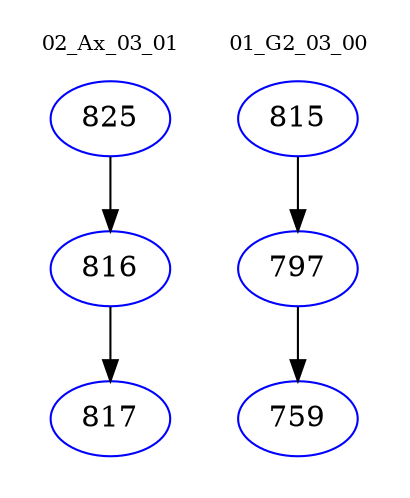digraph{
subgraph cluster_0 {
color = white
label = "02_Ax_03_01";
fontsize=10;
T0_825 [label="825", color="blue"]
T0_825 -> T0_816 [color="black"]
T0_816 [label="816", color="blue"]
T0_816 -> T0_817 [color="black"]
T0_817 [label="817", color="blue"]
}
subgraph cluster_1 {
color = white
label = "01_G2_03_00";
fontsize=10;
T1_815 [label="815", color="blue"]
T1_815 -> T1_797 [color="black"]
T1_797 [label="797", color="blue"]
T1_797 -> T1_759 [color="black"]
T1_759 [label="759", color="blue"]
}
}
